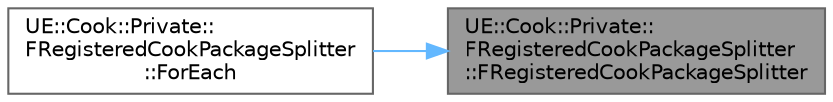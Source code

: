 digraph "UE::Cook::Private::FRegisteredCookPackageSplitter::FRegisteredCookPackageSplitter"
{
 // INTERACTIVE_SVG=YES
 // LATEX_PDF_SIZE
  bgcolor="transparent";
  edge [fontname=Helvetica,fontsize=10,labelfontname=Helvetica,labelfontsize=10];
  node [fontname=Helvetica,fontsize=10,shape=box,height=0.2,width=0.4];
  rankdir="RL";
  Node1 [id="Node000001",label="UE::Cook::Private::\lFRegisteredCookPackageSplitter\l::FRegisteredCookPackageSplitter",height=0.2,width=0.4,color="gray40", fillcolor="grey60", style="filled", fontcolor="black",tooltip=" "];
  Node1 -> Node2 [id="edge1_Node000001_Node000002",dir="back",color="steelblue1",style="solid",tooltip=" "];
  Node2 [id="Node000002",label="UE::Cook::Private::\lFRegisteredCookPackageSplitter\l::ForEach",height=0.2,width=0.4,color="grey40", fillcolor="white", style="filled",URL="$d2/d9d/classUE_1_1Cook_1_1Private_1_1FRegisteredCookPackageSplitter.html#a0174c8e66dd2f63b6d8b681e2cc23352",tooltip=" "];
}
